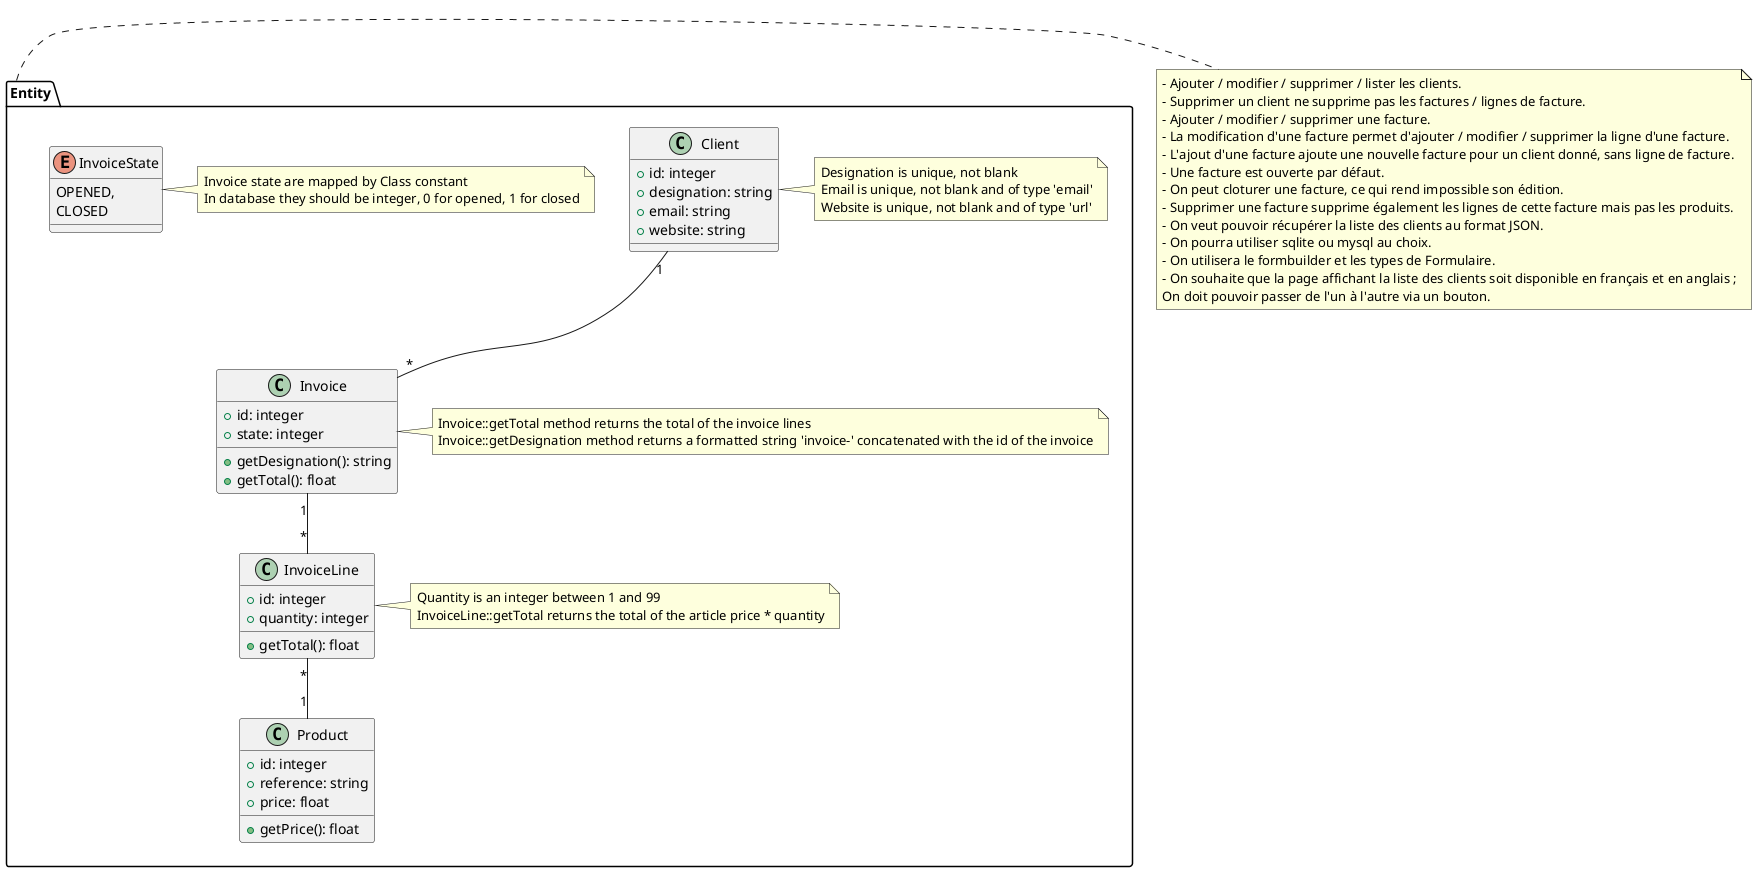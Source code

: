 @startuml
namespace Entity {

    class Client {
        + id: integer
        + designation: string
        + email: string
        + website: string
    }

    class Invoice {
        + id: integer
        + state: integer
        + getDesignation(): string
        + getTotal(): float
    }

    class InvoiceLine {
        + id: integer
        + quantity: integer
        + getTotal(): float
    }

    class Product {
        + id: integer
        + reference: string
        + price: float
        + getPrice(): float
    }

    enum InvoiceState {
        OPENED,
        CLOSED
    }

    Client "1" -- "*" Invoice
    Invoice "1" -- "*" InvoiceLine
    InvoiceLine "*" -- "1" Product

    note right of Client 
        Designation is unique, not blank
        Email is unique, not blank and of type 'email'
        Website is unique, not blank and of type 'url'
    end note

    note right of Invoice 
        Invoice::getTotal method returns the total of the invoice lines
        Invoice::getDesignation method returns a formatted string 'invoice-' concatenated with the id of the invoice
    end note

    note right of InvoiceLine
        Quantity is an integer between 1 and 99
        InvoiceLine::getTotal returns the total of the article price * quantity
    end note

    note right of InvoiceState 
        Invoice state are mapped by Class constant
        In database they should be integer, 0 for opened, 1 for closed
    end note
}

note right of Entity
    - Ajouter / modifier / supprimer / lister les clients.
    - Supprimer un client ne supprime pas les factures / lignes de facture.
    - Ajouter / modifier / supprimer une facture.
    - La modification d'une facture permet d'ajouter / modifier / supprimer la ligne d'une facture.
    - L'ajout d'une facture ajoute une nouvelle facture pour un client donné, sans ligne de facture.
    - Une facture est ouverte par défaut.
    - On peut cloturer une facture, ce qui rend impossible son édition.
    - Supprimer une facture supprime également les lignes de cette facture mais pas les produits.
    - On veut pouvoir récupérer la liste des clients au format JSON.
    - On pourra utiliser sqlite ou mysql au choix.
    - On utilisera le formbuilder et les types de Formulaire.
    - On souhaite que la page affichant la liste des clients soit disponible en français et en anglais ;
    On doit pouvoir passer de l'un à l'autre via un bouton.
end note
@enduml
